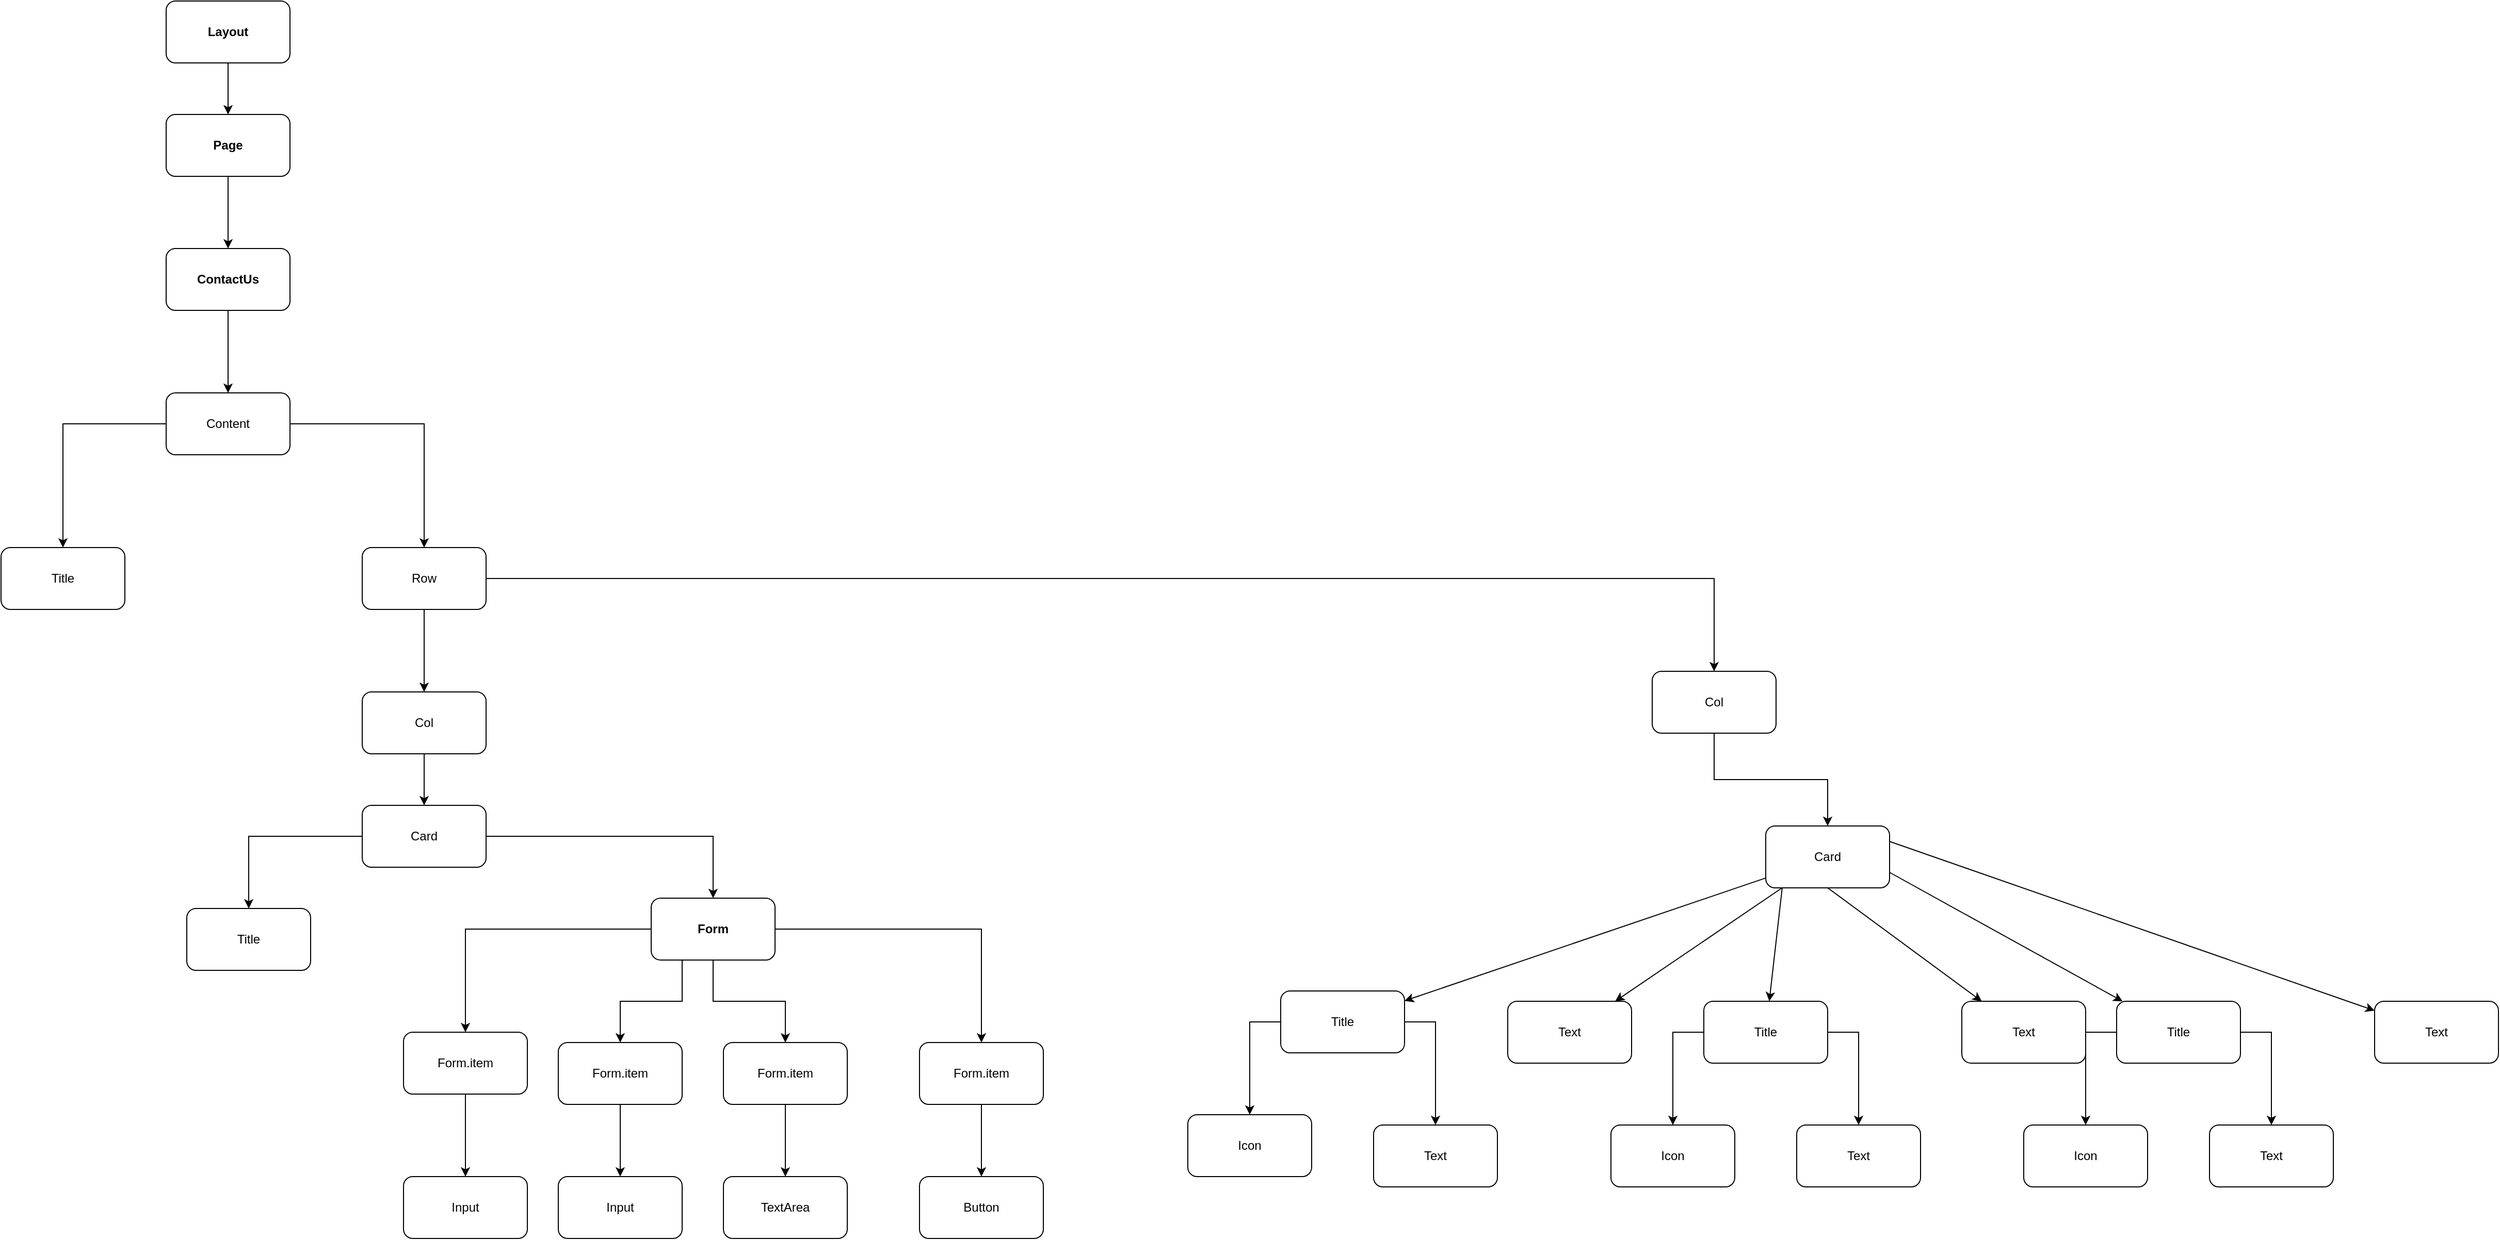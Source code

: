 <mxfile version="20.7.4" type="device"><diagram id="Mbr6Zr3JBKmfURIaUUhm" name="Page-1"><mxGraphModel dx="2130" dy="4215" grid="1" gridSize="10" guides="1" tooltips="1" connect="1" arrows="1" fold="1" page="1" pageScale="1" pageWidth="850" pageHeight="1100" math="0" shadow="0"><root><mxCell id="0"/><mxCell id="1" parent="0"/><mxCell id="FtpQb7edKiW0GMtto3Hq-1" value="&lt;b&gt;Layout&lt;/b&gt;" style="rounded=1;whiteSpace=wrap;html=1;" vertex="1" parent="1"><mxGeometry x="370" y="20" width="120" height="60" as="geometry"/></mxCell><mxCell id="FtpQb7edKiW0GMtto3Hq-11" value="" style="edgeStyle=orthogonalEdgeStyle;rounded=0;orthogonalLoop=1;jettySize=auto;html=1;exitX=0.5;exitY=1;exitDx=0;exitDy=0;" edge="1" parent="1" source="FtpQb7edKiW0GMtto3Hq-1" target="FtpQb7edKiW0GMtto3Hq-10"><mxGeometry relative="1" as="geometry"><mxPoint x="430" y="640" as="sourcePoint"/></mxGeometry></mxCell><mxCell id="FtpQb7edKiW0GMtto3Hq-10" value="&lt;b&gt;Page&lt;/b&gt;" style="whiteSpace=wrap;html=1;rounded=1;" vertex="1" parent="1"><mxGeometry x="370" y="130" width="120" height="60" as="geometry"/></mxCell><mxCell id="FtpQb7edKiW0GMtto3Hq-15" value="" style="edgeStyle=orthogonalEdgeStyle;rounded=0;orthogonalLoop=1;jettySize=auto;html=1;exitX=0.5;exitY=1;exitDx=0;exitDy=0;" edge="1" parent="1" source="FtpQb7edKiW0GMtto3Hq-10" target="FtpQb7edKiW0GMtto3Hq-14"><mxGeometry relative="1" as="geometry"><mxPoint x="430" y="330" as="sourcePoint"/></mxGeometry></mxCell><mxCell id="FtpQb7edKiW0GMtto3Hq-18" value="" style="edgeStyle=orthogonalEdgeStyle;rounded=0;orthogonalLoop=1;jettySize=auto;html=1;fontSize=500;" edge="1" parent="1" source="FtpQb7edKiW0GMtto3Hq-14" target="FtpQb7edKiW0GMtto3Hq-17"><mxGeometry relative="1" as="geometry"/></mxCell><mxCell id="FtpQb7edKiW0GMtto3Hq-14" value="&lt;b&gt;ContactUs&lt;/b&gt;" style="whiteSpace=wrap;html=1;rounded=1;" vertex="1" parent="1"><mxGeometry x="370" y="260" width="120" height="60" as="geometry"/></mxCell><mxCell id="FtpQb7edKiW0GMtto3Hq-20" value="" style="edgeStyle=orthogonalEdgeStyle;rounded=0;orthogonalLoop=1;jettySize=auto;html=1;fontSize=500;" edge="1" parent="1" source="FtpQb7edKiW0GMtto3Hq-17" target="FtpQb7edKiW0GMtto3Hq-19"><mxGeometry relative="1" as="geometry"/></mxCell><mxCell id="FtpQb7edKiW0GMtto3Hq-22" value="" style="edgeStyle=orthogonalEdgeStyle;rounded=0;orthogonalLoop=1;jettySize=auto;html=1;fontSize=500;" edge="1" parent="1" source="FtpQb7edKiW0GMtto3Hq-17" target="FtpQb7edKiW0GMtto3Hq-21"><mxGeometry relative="1" as="geometry"/></mxCell><mxCell id="FtpQb7edKiW0GMtto3Hq-17" value="Content" style="whiteSpace=wrap;html=1;rounded=1;" vertex="1" parent="1"><mxGeometry x="370" y="400" width="120" height="60" as="geometry"/></mxCell><mxCell id="FtpQb7edKiW0GMtto3Hq-19" value="Title" style="whiteSpace=wrap;html=1;rounded=1;" vertex="1" parent="1"><mxGeometry x="210" y="550" width="120" height="60" as="geometry"/></mxCell><mxCell id="FtpQb7edKiW0GMtto3Hq-24" value="" style="edgeStyle=orthogonalEdgeStyle;rounded=0;orthogonalLoop=1;jettySize=auto;html=1;fontSize=500;" edge="1" parent="1" source="FtpQb7edKiW0GMtto3Hq-21" target="FtpQb7edKiW0GMtto3Hq-23"><mxGeometry relative="1" as="geometry"/></mxCell><mxCell id="FtpQb7edKiW0GMtto3Hq-55" value="" style="edgeStyle=orthogonalEdgeStyle;rounded=0;orthogonalLoop=1;jettySize=auto;html=1;fontSize=500;" edge="1" parent="1" source="FtpQb7edKiW0GMtto3Hq-21" target="FtpQb7edKiW0GMtto3Hq-54"><mxGeometry relative="1" as="geometry"/></mxCell><mxCell id="FtpQb7edKiW0GMtto3Hq-21" value="Row" style="whiteSpace=wrap;html=1;rounded=1;" vertex="1" parent="1"><mxGeometry x="560" y="550" width="120" height="60" as="geometry"/></mxCell><mxCell id="FtpQb7edKiW0GMtto3Hq-27" value="" style="edgeStyle=orthogonalEdgeStyle;rounded=0;orthogonalLoop=1;jettySize=auto;html=1;fontSize=500;" edge="1" parent="1" source="FtpQb7edKiW0GMtto3Hq-23" target="FtpQb7edKiW0GMtto3Hq-26"><mxGeometry relative="1" as="geometry"/></mxCell><mxCell id="FtpQb7edKiW0GMtto3Hq-23" value="Col" style="whiteSpace=wrap;html=1;rounded=1;" vertex="1" parent="1"><mxGeometry x="560" y="690" width="120" height="60" as="geometry"/></mxCell><mxCell id="FtpQb7edKiW0GMtto3Hq-29" value="" style="edgeStyle=orthogonalEdgeStyle;rounded=0;orthogonalLoop=1;jettySize=auto;html=1;fontSize=500;" edge="1" parent="1" source="FtpQb7edKiW0GMtto3Hq-26" target="FtpQb7edKiW0GMtto3Hq-28"><mxGeometry relative="1" as="geometry"/></mxCell><mxCell id="FtpQb7edKiW0GMtto3Hq-31" value="" style="edgeStyle=orthogonalEdgeStyle;rounded=0;orthogonalLoop=1;jettySize=auto;html=1;fontSize=500;" edge="1" parent="1" source="FtpQb7edKiW0GMtto3Hq-26" target="FtpQb7edKiW0GMtto3Hq-30"><mxGeometry relative="1" as="geometry"/></mxCell><mxCell id="FtpQb7edKiW0GMtto3Hq-26" value="Card" style="whiteSpace=wrap;html=1;rounded=1;" vertex="1" parent="1"><mxGeometry x="560" y="800" width="120" height="60" as="geometry"/></mxCell><mxCell id="FtpQb7edKiW0GMtto3Hq-28" value="Title" style="whiteSpace=wrap;html=1;rounded=1;" vertex="1" parent="1"><mxGeometry x="390" y="900" width="120" height="60" as="geometry"/></mxCell><mxCell id="FtpQb7edKiW0GMtto3Hq-33" value="" style="rounded=0;orthogonalLoop=1;jettySize=auto;html=1;fontSize=500;edgeStyle=orthogonalEdgeStyle;" edge="1" parent="1" source="FtpQb7edKiW0GMtto3Hq-30" target="FtpQb7edKiW0GMtto3Hq-32"><mxGeometry relative="1" as="geometry"/></mxCell><mxCell id="FtpQb7edKiW0GMtto3Hq-30" value="&lt;b&gt;Form&lt;/b&gt;" style="whiteSpace=wrap;html=1;rounded=1;" vertex="1" parent="1"><mxGeometry x="840" y="890" width="120" height="60" as="geometry"/></mxCell><mxCell id="FtpQb7edKiW0GMtto3Hq-35" value="" style="edgeStyle=orthogonalEdgeStyle;rounded=0;orthogonalLoop=1;jettySize=auto;html=1;fontSize=500;" edge="1" parent="1" source="FtpQb7edKiW0GMtto3Hq-32" target="FtpQb7edKiW0GMtto3Hq-34"><mxGeometry relative="1" as="geometry"/></mxCell><mxCell id="FtpQb7edKiW0GMtto3Hq-32" value="Form.item" style="whiteSpace=wrap;html=1;rounded=1;" vertex="1" parent="1"><mxGeometry x="600" y="1020" width="120" height="60" as="geometry"/></mxCell><mxCell id="FtpQb7edKiW0GMtto3Hq-34" value="Input" style="whiteSpace=wrap;html=1;rounded=1;" vertex="1" parent="1"><mxGeometry x="600" y="1160" width="120" height="60" as="geometry"/></mxCell><mxCell id="FtpQb7edKiW0GMtto3Hq-36" value="" style="rounded=0;orthogonalLoop=1;jettySize=auto;html=1;fontSize=500;exitX=0.5;exitY=1;exitDx=0;exitDy=0;edgeStyle=orthogonalEdgeStyle;" edge="1" target="FtpQb7edKiW0GMtto3Hq-38" parent="1" source="FtpQb7edKiW0GMtto3Hq-30"><mxGeometry relative="1" as="geometry"><mxPoint x="880" y="950" as="sourcePoint"/></mxGeometry></mxCell><mxCell id="FtpQb7edKiW0GMtto3Hq-37" value="" style="edgeStyle=orthogonalEdgeStyle;rounded=0;orthogonalLoop=1;jettySize=auto;html=1;fontSize=500;" edge="1" source="FtpQb7edKiW0GMtto3Hq-38" target="FtpQb7edKiW0GMtto3Hq-39" parent="1"><mxGeometry relative="1" as="geometry"/></mxCell><mxCell id="FtpQb7edKiW0GMtto3Hq-38" value="Form.item" style="whiteSpace=wrap;html=1;rounded=1;" vertex="1" parent="1"><mxGeometry x="910" y="1030" width="120" height="60" as="geometry"/></mxCell><mxCell id="FtpQb7edKiW0GMtto3Hq-39" value="TextArea" style="whiteSpace=wrap;html=1;rounded=1;" vertex="1" parent="1"><mxGeometry x="910" y="1160" width="120" height="60" as="geometry"/></mxCell><mxCell id="FtpQb7edKiW0GMtto3Hq-44" value="" style="rounded=0;orthogonalLoop=1;jettySize=auto;html=1;fontSize=500;edgeStyle=orthogonalEdgeStyle;" edge="1" target="FtpQb7edKiW0GMtto3Hq-46" parent="1" source="FtpQb7edKiW0GMtto3Hq-30"><mxGeometry relative="1" as="geometry"><mxPoint x="1140" y="910" as="sourcePoint"/></mxGeometry></mxCell><mxCell id="FtpQb7edKiW0GMtto3Hq-45" value="" style="edgeStyle=orthogonalEdgeStyle;rounded=0;orthogonalLoop=1;jettySize=auto;html=1;fontSize=500;" edge="1" source="FtpQb7edKiW0GMtto3Hq-46" target="FtpQb7edKiW0GMtto3Hq-47" parent="1"><mxGeometry relative="1" as="geometry"/></mxCell><mxCell id="FtpQb7edKiW0GMtto3Hq-46" value="Form.item" style="whiteSpace=wrap;html=1;rounded=1;" vertex="1" parent="1"><mxGeometry x="1100" y="1030" width="120" height="60" as="geometry"/></mxCell><mxCell id="FtpQb7edKiW0GMtto3Hq-47" value="Button" style="whiteSpace=wrap;html=1;rounded=1;" vertex="1" parent="1"><mxGeometry x="1100" y="1160" width="120" height="60" as="geometry"/></mxCell><mxCell id="FtpQb7edKiW0GMtto3Hq-48" value="" style="rounded=0;orthogonalLoop=1;jettySize=auto;html=1;fontSize=500;exitX=0.25;exitY=1;exitDx=0;exitDy=0;edgeStyle=orthogonalEdgeStyle;" edge="1" target="FtpQb7edKiW0GMtto3Hq-50" parent="1" source="FtpQb7edKiW0GMtto3Hq-30"><mxGeometry relative="1" as="geometry"><mxPoint x="1020" y="940" as="sourcePoint"/></mxGeometry></mxCell><mxCell id="FtpQb7edKiW0GMtto3Hq-49" value="" style="edgeStyle=orthogonalEdgeStyle;rounded=0;orthogonalLoop=1;jettySize=auto;html=1;fontSize=500;" edge="1" source="FtpQb7edKiW0GMtto3Hq-50" target="FtpQb7edKiW0GMtto3Hq-51" parent="1"><mxGeometry relative="1" as="geometry"/></mxCell><mxCell id="FtpQb7edKiW0GMtto3Hq-50" value="Form.item" style="whiteSpace=wrap;html=1;rounded=1;" vertex="1" parent="1"><mxGeometry x="750" y="1030" width="120" height="60" as="geometry"/></mxCell><mxCell id="FtpQb7edKiW0GMtto3Hq-51" value="Input" style="whiteSpace=wrap;html=1;rounded=1;" vertex="1" parent="1"><mxGeometry x="750" y="1160" width="120" height="60" as="geometry"/></mxCell><mxCell id="FtpQb7edKiW0GMtto3Hq-57" value="" style="edgeStyle=orthogonalEdgeStyle;rounded=0;orthogonalLoop=1;jettySize=auto;html=1;fontSize=500;" edge="1" parent="1" source="FtpQb7edKiW0GMtto3Hq-54" target="FtpQb7edKiW0GMtto3Hq-56"><mxGeometry relative="1" as="geometry"/></mxCell><mxCell id="FtpQb7edKiW0GMtto3Hq-54" value="Col" style="whiteSpace=wrap;html=1;rounded=1;" vertex="1" parent="1"><mxGeometry x="1810" y="670" width="120" height="60" as="geometry"/></mxCell><mxCell id="FtpQb7edKiW0GMtto3Hq-59" value="" style="rounded=0;orthogonalLoop=1;jettySize=auto;html=1;fontSize=500;" edge="1" parent="1" source="FtpQb7edKiW0GMtto3Hq-56" target="FtpQb7edKiW0GMtto3Hq-58"><mxGeometry relative="1" as="geometry"/></mxCell><mxCell id="FtpQb7edKiW0GMtto3Hq-67" value="" style="rounded=0;orthogonalLoop=1;jettySize=auto;html=1;fontSize=500;" edge="1" parent="1" source="FtpQb7edKiW0GMtto3Hq-56" target="FtpQb7edKiW0GMtto3Hq-66"><mxGeometry relative="1" as="geometry"/></mxCell><mxCell id="FtpQb7edKiW0GMtto3Hq-56" value="Card" style="whiteSpace=wrap;html=1;rounded=1;" vertex="1" parent="1"><mxGeometry x="1920" y="820" width="120" height="60" as="geometry"/></mxCell><mxCell id="FtpQb7edKiW0GMtto3Hq-62" value="" style="rounded=0;orthogonalLoop=1;jettySize=auto;html=1;fontSize=500;edgeStyle=orthogonalEdgeStyle;entryX=0.5;entryY=0;entryDx=0;entryDy=0;" edge="1" parent="1" source="FtpQb7edKiW0GMtto3Hq-58" target="FtpQb7edKiW0GMtto3Hq-61"><mxGeometry relative="1" as="geometry"><Array as="points"><mxPoint x="1420" y="1010"/></Array></mxGeometry></mxCell><mxCell id="FtpQb7edKiW0GMtto3Hq-64" value="" style="rounded=0;orthogonalLoop=1;jettySize=auto;html=1;fontSize=500;edgeStyle=orthogonalEdgeStyle;exitX=1;exitY=0.5;exitDx=0;exitDy=0;" edge="1" parent="1" source="FtpQb7edKiW0GMtto3Hq-58" target="FtpQb7edKiW0GMtto3Hq-63"><mxGeometry relative="1" as="geometry"><Array as="points"><mxPoint x="1600" y="1010"/></Array></mxGeometry></mxCell><mxCell id="FtpQb7edKiW0GMtto3Hq-58" value="Title" style="whiteSpace=wrap;html=1;rounded=1;" vertex="1" parent="1"><mxGeometry x="1450" y="980" width="120" height="60" as="geometry"/></mxCell><mxCell id="FtpQb7edKiW0GMtto3Hq-61" value="Icon" style="whiteSpace=wrap;html=1;rounded=1;" vertex="1" parent="1"><mxGeometry x="1360" y="1100" width="120" height="60" as="geometry"/></mxCell><mxCell id="FtpQb7edKiW0GMtto3Hq-63" value="Text" style="whiteSpace=wrap;html=1;rounded=1;" vertex="1" parent="1"><mxGeometry x="1540" y="1110" width="120" height="60" as="geometry"/></mxCell><mxCell id="FtpQb7edKiW0GMtto3Hq-66" value="Text" style="whiteSpace=wrap;html=1;rounded=1;" vertex="1" parent="1"><mxGeometry x="1670" y="990" width="120" height="60" as="geometry"/></mxCell><mxCell id="FtpQb7edKiW0GMtto3Hq-68" value="" style="rounded=0;orthogonalLoop=1;jettySize=auto;html=1;fontSize=500;exitX=0.133;exitY=1;exitDx=0;exitDy=0;exitPerimeter=0;" edge="1" target="FtpQb7edKiW0GMtto3Hq-71" parent="1" source="FtpQb7edKiW0GMtto3Hq-56"><mxGeometry relative="1" as="geometry"><mxPoint x="2420" y="890" as="sourcePoint"/></mxGeometry></mxCell><mxCell id="FtpQb7edKiW0GMtto3Hq-69" value="" style="rounded=0;orthogonalLoop=1;jettySize=auto;html=1;fontSize=500;edgeStyle=orthogonalEdgeStyle;entryX=0.5;entryY=0;entryDx=0;entryDy=0;" edge="1" source="FtpQb7edKiW0GMtto3Hq-71" target="FtpQb7edKiW0GMtto3Hq-72" parent="1"><mxGeometry relative="1" as="geometry"><Array as="points"><mxPoint x="1830" y="1020"/></Array></mxGeometry></mxCell><mxCell id="FtpQb7edKiW0GMtto3Hq-70" value="" style="rounded=0;orthogonalLoop=1;jettySize=auto;html=1;fontSize=500;edgeStyle=orthogonalEdgeStyle;exitX=1;exitY=0.5;exitDx=0;exitDy=0;" edge="1" source="FtpQb7edKiW0GMtto3Hq-71" target="FtpQb7edKiW0GMtto3Hq-73" parent="1"><mxGeometry relative="1" as="geometry"><Array as="points"><mxPoint x="2010" y="1020"/></Array></mxGeometry></mxCell><mxCell id="FtpQb7edKiW0GMtto3Hq-71" value="Title" style="whiteSpace=wrap;html=1;rounded=1;" vertex="1" parent="1"><mxGeometry x="1860" y="990" width="120" height="60" as="geometry"/></mxCell><mxCell id="FtpQb7edKiW0GMtto3Hq-72" value="Icon" style="whiteSpace=wrap;html=1;rounded=1;" vertex="1" parent="1"><mxGeometry x="1770" y="1110" width="120" height="60" as="geometry"/></mxCell><mxCell id="FtpQb7edKiW0GMtto3Hq-73" value="Text" style="whiteSpace=wrap;html=1;rounded=1;" vertex="1" parent="1"><mxGeometry x="1950" y="1110" width="120" height="60" as="geometry"/></mxCell><mxCell id="FtpQb7edKiW0GMtto3Hq-74" value="" style="rounded=0;orthogonalLoop=1;jettySize=auto;html=1;fontSize=500;exitX=0.5;exitY=1;exitDx=0;exitDy=0;" edge="1" target="FtpQb7edKiW0GMtto3Hq-76" parent="1" source="FtpQb7edKiW0GMtto3Hq-56"><mxGeometry relative="1" as="geometry"><mxPoint x="2490" y="850" as="sourcePoint"/></mxGeometry></mxCell><mxCell id="FtpQb7edKiW0GMtto3Hq-76" value="Text" style="whiteSpace=wrap;html=1;rounded=1;" vertex="1" parent="1"><mxGeometry x="2110" y="990" width="120" height="60" as="geometry"/></mxCell><mxCell id="FtpQb7edKiW0GMtto3Hq-79" value="" style="rounded=0;orthogonalLoop=1;jettySize=auto;html=1;fontSize=500;exitX=1;exitY=0.75;exitDx=0;exitDy=0;" edge="1" target="FtpQb7edKiW0GMtto3Hq-82" parent="1" source="FtpQb7edKiW0GMtto3Hq-56"><mxGeometry relative="1" as="geometry"><mxPoint x="2335.96" y="880" as="sourcePoint"/></mxGeometry></mxCell><mxCell id="FtpQb7edKiW0GMtto3Hq-80" value="" style="rounded=0;orthogonalLoop=1;jettySize=auto;html=1;fontSize=500;edgeStyle=orthogonalEdgeStyle;entryX=0.5;entryY=0;entryDx=0;entryDy=0;" edge="1" source="FtpQb7edKiW0GMtto3Hq-82" target="FtpQb7edKiW0GMtto3Hq-83" parent="1"><mxGeometry relative="1" as="geometry"><Array as="points"><mxPoint x="2230" y="1020"/></Array></mxGeometry></mxCell><mxCell id="FtpQb7edKiW0GMtto3Hq-81" value="" style="rounded=0;orthogonalLoop=1;jettySize=auto;html=1;fontSize=500;edgeStyle=orthogonalEdgeStyle;exitX=1;exitY=0.5;exitDx=0;exitDy=0;" edge="1" source="FtpQb7edKiW0GMtto3Hq-82" target="FtpQb7edKiW0GMtto3Hq-84" parent="1"><mxGeometry relative="1" as="geometry"><Array as="points"><mxPoint x="2410" y="1020"/></Array></mxGeometry></mxCell><mxCell id="FtpQb7edKiW0GMtto3Hq-82" value="Title" style="whiteSpace=wrap;html=1;rounded=1;" vertex="1" parent="1"><mxGeometry x="2260" y="990" width="120" height="60" as="geometry"/></mxCell><mxCell id="FtpQb7edKiW0GMtto3Hq-83" value="Icon" style="whiteSpace=wrap;html=1;rounded=1;" vertex="1" parent="1"><mxGeometry x="2170" y="1110" width="120" height="60" as="geometry"/></mxCell><mxCell id="FtpQb7edKiW0GMtto3Hq-84" value="Text" style="whiteSpace=wrap;html=1;rounded=1;" vertex="1" parent="1"><mxGeometry x="2350" y="1110" width="120" height="60" as="geometry"/></mxCell><mxCell id="FtpQb7edKiW0GMtto3Hq-85" value="" style="rounded=0;orthogonalLoop=1;jettySize=auto;html=1;fontSize=500;exitX=1;exitY=0.25;exitDx=0;exitDy=0;" edge="1" target="FtpQb7edKiW0GMtto3Hq-86" parent="1" source="FtpQb7edKiW0GMtto3Hq-56"><mxGeometry relative="1" as="geometry"><mxPoint x="2380" y="880" as="sourcePoint"/></mxGeometry></mxCell><mxCell id="FtpQb7edKiW0GMtto3Hq-86" value="Text" style="whiteSpace=wrap;html=1;rounded=1;" vertex="1" parent="1"><mxGeometry x="2510" y="990" width="120" height="60" as="geometry"/></mxCell></root></mxGraphModel></diagram></mxfile>
